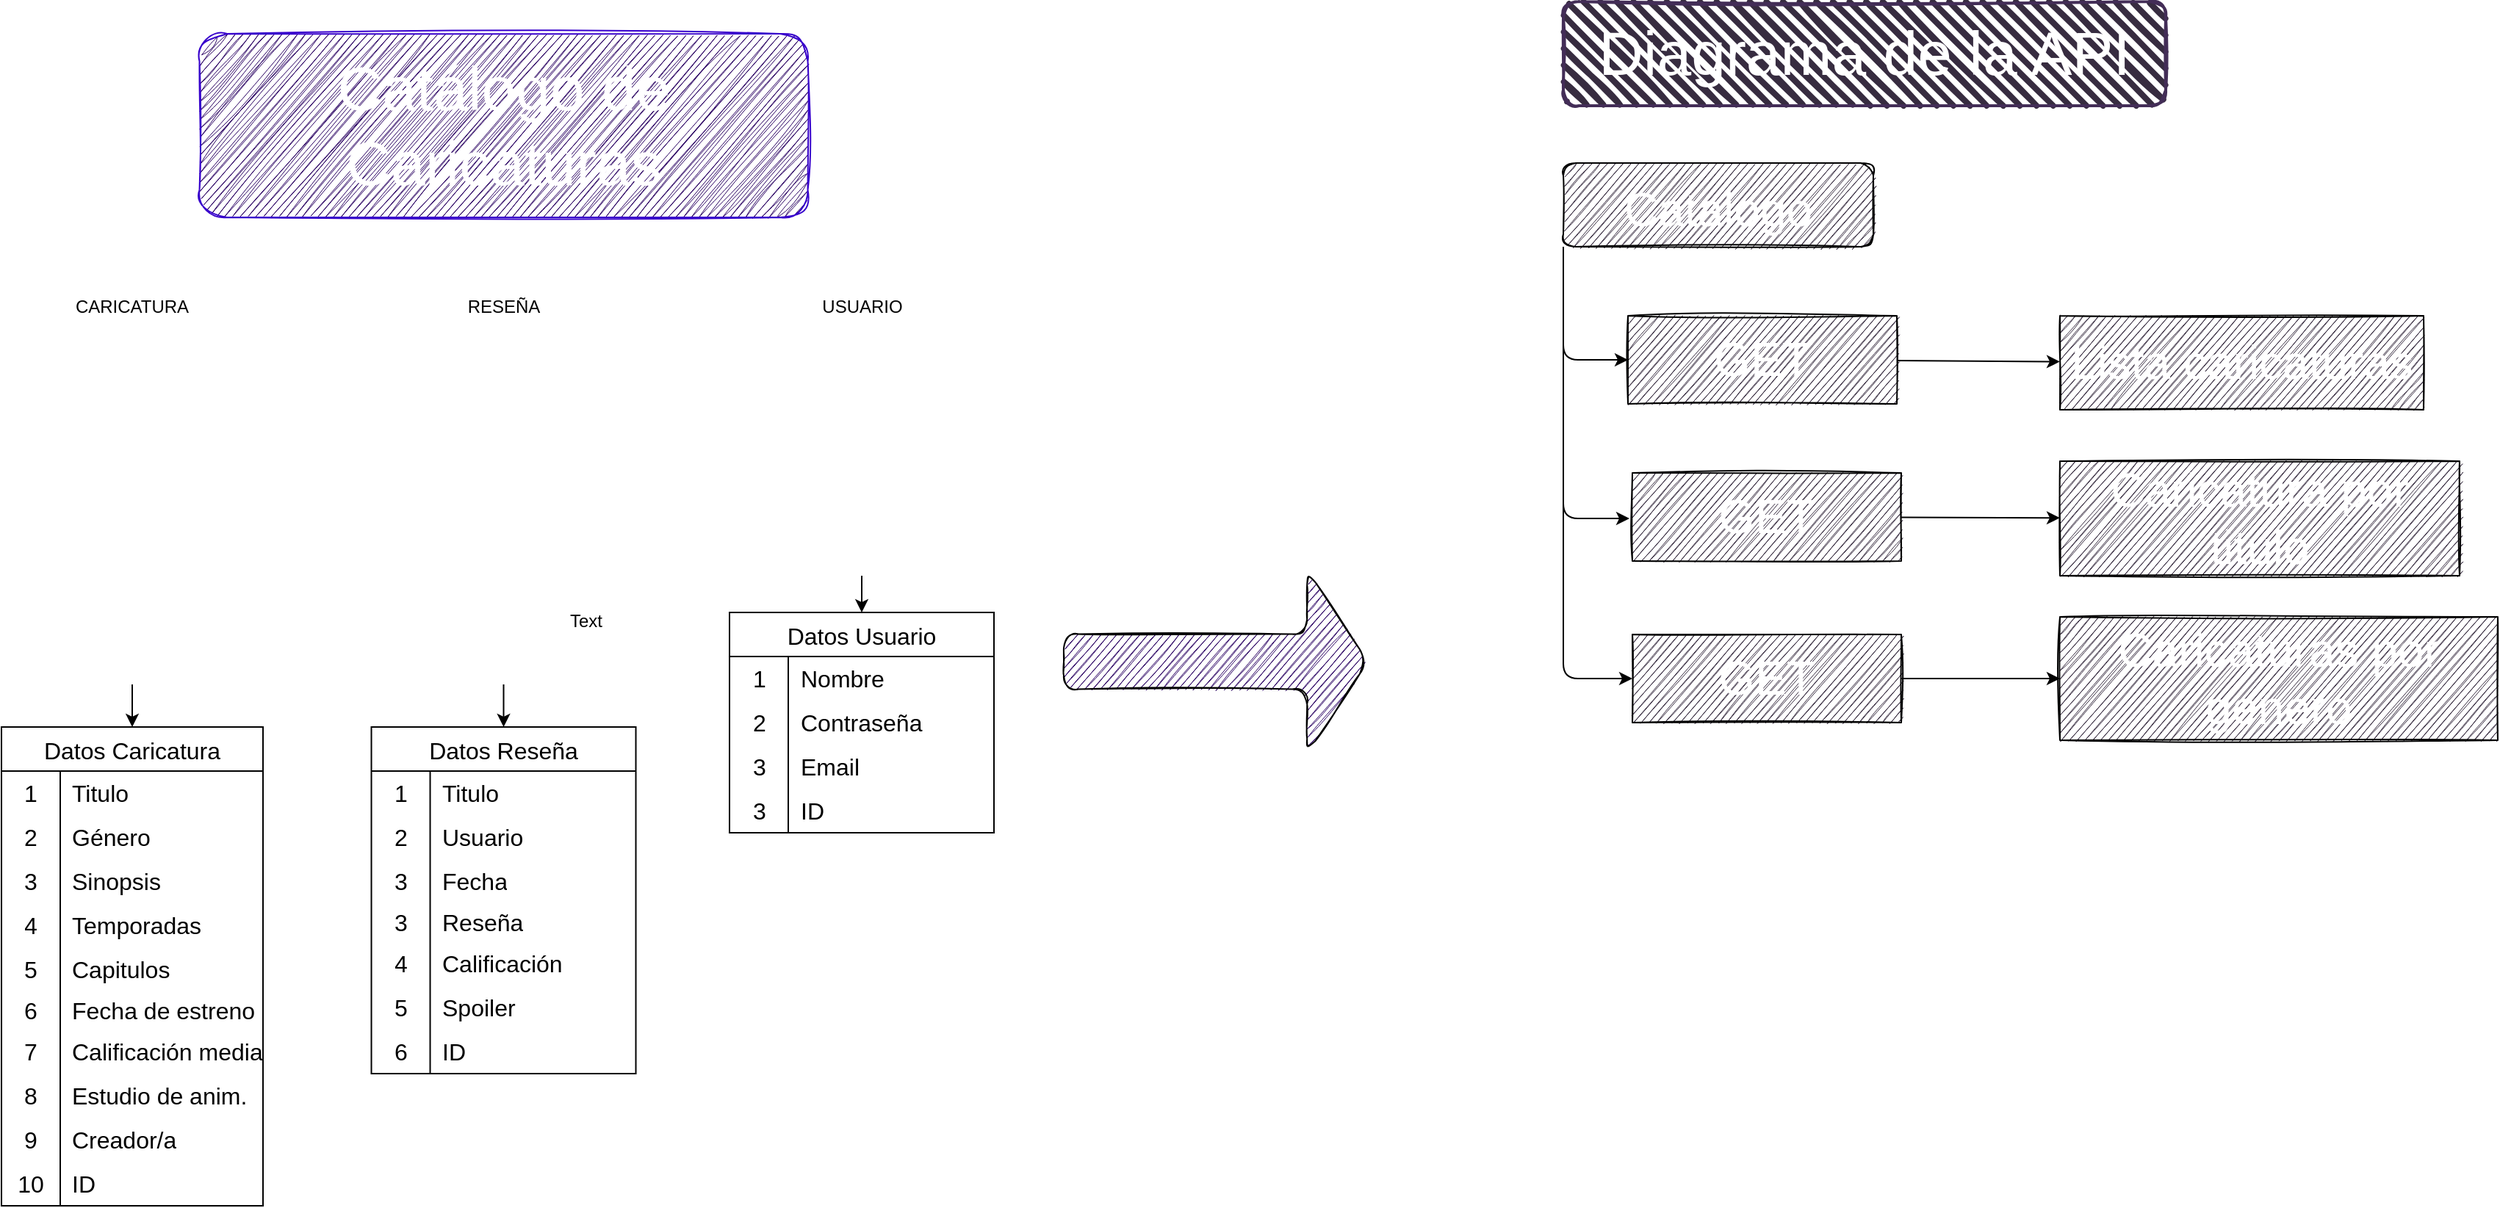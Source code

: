 <mxfile>
    <diagram name="Página-1" id="WQgaXpY9q44vpfcm1O1t">
        <mxGraphModel dx="725" dy="1255" grid="0" gridSize="10" guides="1" tooltips="1" connect="1" arrows="1" fold="1" page="0" pageScale="1" pageWidth="827" pageHeight="1169" math="0" shadow="0">
            <root>
                <mxCell id="0"/>
                <mxCell id="1" parent="0"/>
                <mxCell id="KR805-k4RVPn_iqTsWQG-1" value="Catálogo de Caricaturas" style="text;html=1;align=center;verticalAlign=middle;whiteSpace=wrap;rounded=1;fontSize=42;shadow=0;glass=0;fillColor=#280061;fontColor=#ffffff;strokeColor=#3700CC;sketch=1;curveFitting=1;jiggle=2;" parent="1" vertex="1">
                    <mxGeometry x="-167.23" y="-82" width="414" height="125" as="geometry"/>
                </mxCell>
                <mxCell id="THMNmjtGREzgOkNECSH_-5" style="edgeStyle=orthogonalEdgeStyle;rounded=0;orthogonalLoop=1;jettySize=auto;html=1;exitX=0.5;exitY=1;exitDx=0;exitDy=0;entryX=0.5;entryY=0;entryDx=0;entryDy=0;" parent="1" source="KR805-k4RVPn_iqTsWQG-2" target="KR805-k4RVPn_iqTsWQG-27" edge="1">
                    <mxGeometry relative="1" as="geometry"/>
                </mxCell>
                <mxCell id="KR805-k4RVPn_iqTsWQG-2" value="" style="shape=image;verticalLabelPosition=bottom;labelBackgroundColor=default;verticalAlign=top;aspect=fixed;imageAspect=0;image=https://m.media-amazon.com/images/M/MV5BOGQ0MDQyYWMtNjdlYy00ZDAyLWE5YTItMzcyMjllZTA4MTcyXkEyXkFqcGdeQXVyMjEzNTg5Mzk@._V1_FMjpg_UX1000_.jpg;" parent="1" vertex="1">
                    <mxGeometry x="-295.52" y="128" width="165.04" height="233" as="geometry"/>
                </mxCell>
                <mxCell id="KR805-k4RVPn_iqTsWQG-27" value="Datos Caricatura" style="shape=table;startSize=30;container=1;collapsible=0;childLayout=tableLayout;fixedRows=1;rowLines=0;fontStyle=0;strokeColor=default;fontSize=16;" parent="1" vertex="1">
                    <mxGeometry x="-302" y="390" width="178" height="326" as="geometry"/>
                </mxCell>
                <mxCell id="KR805-k4RVPn_iqTsWQG-28" value="" style="shape=tableRow;horizontal=0;startSize=0;swimlaneHead=0;swimlaneBody=0;top=0;left=0;bottom=0;right=0;collapsible=0;dropTarget=0;fillColor=none;points=[[0,0.5],[1,0.5]];portConstraint=eastwest;strokeColor=inherit;fontSize=16;" parent="KR805-k4RVPn_iqTsWQG-27" vertex="1">
                    <mxGeometry y="30" width="178" height="30" as="geometry"/>
                </mxCell>
                <mxCell id="KR805-k4RVPn_iqTsWQG-29" value="1" style="shape=partialRectangle;html=1;whiteSpace=wrap;connectable=0;fillColor=none;top=0;left=0;bottom=0;right=0;overflow=hidden;pointerEvents=1;strokeColor=inherit;fontSize=16;" parent="KR805-k4RVPn_iqTsWQG-28" vertex="1">
                    <mxGeometry width="40" height="30" as="geometry">
                        <mxRectangle width="40" height="30" as="alternateBounds"/>
                    </mxGeometry>
                </mxCell>
                <mxCell id="KR805-k4RVPn_iqTsWQG-30" value="Titulo" style="shape=partialRectangle;html=1;whiteSpace=wrap;connectable=0;fillColor=none;top=0;left=0;bottom=0;right=0;align=left;spacingLeft=6;overflow=hidden;strokeColor=inherit;fontSize=16;" parent="KR805-k4RVPn_iqTsWQG-28" vertex="1">
                    <mxGeometry x="40" width="138" height="30" as="geometry">
                        <mxRectangle width="138" height="30" as="alternateBounds"/>
                    </mxGeometry>
                </mxCell>
                <mxCell id="KR805-k4RVPn_iqTsWQG-31" value="" style="shape=tableRow;horizontal=0;startSize=0;swimlaneHead=0;swimlaneBody=0;top=0;left=0;bottom=0;right=0;collapsible=0;dropTarget=0;fillColor=none;points=[[0,0.5],[1,0.5]];portConstraint=eastwest;strokeColor=inherit;fontSize=16;" parent="KR805-k4RVPn_iqTsWQG-27" vertex="1">
                    <mxGeometry y="60" width="178" height="30" as="geometry"/>
                </mxCell>
                <mxCell id="KR805-k4RVPn_iqTsWQG-32" value="2" style="shape=partialRectangle;html=1;whiteSpace=wrap;connectable=0;fillColor=none;top=0;left=0;bottom=0;right=0;overflow=hidden;strokeColor=inherit;fontSize=16;" parent="KR805-k4RVPn_iqTsWQG-31" vertex="1">
                    <mxGeometry width="40" height="30" as="geometry">
                        <mxRectangle width="40" height="30" as="alternateBounds"/>
                    </mxGeometry>
                </mxCell>
                <mxCell id="KR805-k4RVPn_iqTsWQG-33" value="Género&amp;nbsp;" style="shape=partialRectangle;html=1;whiteSpace=wrap;connectable=0;fillColor=none;top=0;left=0;bottom=0;right=0;align=left;spacingLeft=6;overflow=hidden;strokeColor=inherit;fontSize=16;" parent="KR805-k4RVPn_iqTsWQG-31" vertex="1">
                    <mxGeometry x="40" width="138" height="30" as="geometry">
                        <mxRectangle width="138" height="30" as="alternateBounds"/>
                    </mxGeometry>
                </mxCell>
                <mxCell id="KR805-k4RVPn_iqTsWQG-34" value="" style="shape=tableRow;horizontal=0;startSize=0;swimlaneHead=0;swimlaneBody=0;top=0;left=0;bottom=0;right=0;collapsible=0;dropTarget=0;fillColor=none;points=[[0,0.5],[1,0.5]];portConstraint=eastwest;strokeColor=inherit;fontSize=16;" parent="KR805-k4RVPn_iqTsWQG-27" vertex="1">
                    <mxGeometry y="90" width="178" height="30" as="geometry"/>
                </mxCell>
                <mxCell id="KR805-k4RVPn_iqTsWQG-35" value="3" style="shape=partialRectangle;html=1;whiteSpace=wrap;connectable=0;fillColor=none;top=0;left=0;bottom=0;right=0;overflow=hidden;strokeColor=inherit;fontSize=16;" parent="KR805-k4RVPn_iqTsWQG-34" vertex="1">
                    <mxGeometry width="40" height="30" as="geometry">
                        <mxRectangle width="40" height="30" as="alternateBounds"/>
                    </mxGeometry>
                </mxCell>
                <mxCell id="KR805-k4RVPn_iqTsWQG-36" value="Sinopsis" style="shape=partialRectangle;html=1;whiteSpace=wrap;connectable=0;fillColor=none;top=0;left=0;bottom=0;right=0;align=left;spacingLeft=6;overflow=hidden;strokeColor=inherit;fontSize=16;" parent="KR805-k4RVPn_iqTsWQG-34" vertex="1">
                    <mxGeometry x="40" width="138" height="30" as="geometry">
                        <mxRectangle width="138" height="30" as="alternateBounds"/>
                    </mxGeometry>
                </mxCell>
                <mxCell id="KR805-k4RVPn_iqTsWQG-37" value="" style="shape=tableRow;horizontal=0;startSize=0;swimlaneHead=0;swimlaneBody=0;top=0;left=0;bottom=0;right=0;collapsible=0;dropTarget=0;fillColor=none;points=[[0,0.5],[1,0.5]];portConstraint=eastwest;strokeColor=inherit;fontSize=16;" parent="KR805-k4RVPn_iqTsWQG-27" vertex="1">
                    <mxGeometry y="120" width="178" height="30" as="geometry"/>
                </mxCell>
                <mxCell id="KR805-k4RVPn_iqTsWQG-38" value="4" style="shape=partialRectangle;html=1;whiteSpace=wrap;connectable=0;fillColor=none;top=0;left=0;bottom=0;right=0;overflow=hidden;strokeColor=inherit;fontSize=16;" parent="KR805-k4RVPn_iqTsWQG-37" vertex="1">
                    <mxGeometry width="40" height="30" as="geometry">
                        <mxRectangle width="40" height="30" as="alternateBounds"/>
                    </mxGeometry>
                </mxCell>
                <mxCell id="KR805-k4RVPn_iqTsWQG-39" value="Temporadas" style="shape=partialRectangle;html=1;whiteSpace=wrap;connectable=0;fillColor=none;top=0;left=0;bottom=0;right=0;align=left;spacingLeft=6;overflow=hidden;strokeColor=inherit;fontSize=16;" parent="KR805-k4RVPn_iqTsWQG-37" vertex="1">
                    <mxGeometry x="40" width="138" height="30" as="geometry">
                        <mxRectangle width="138" height="30" as="alternateBounds"/>
                    </mxGeometry>
                </mxCell>
                <mxCell id="KR805-k4RVPn_iqTsWQG-40" value="" style="shape=tableRow;horizontal=0;startSize=0;swimlaneHead=0;swimlaneBody=0;top=0;left=0;bottom=0;right=0;collapsible=0;dropTarget=0;fillColor=none;points=[[0,0.5],[1,0.5]];portConstraint=eastwest;strokeColor=inherit;fontSize=16;" parent="KR805-k4RVPn_iqTsWQG-27" vertex="1">
                    <mxGeometry y="150" width="178" height="30" as="geometry"/>
                </mxCell>
                <mxCell id="KR805-k4RVPn_iqTsWQG-41" value="5" style="shape=partialRectangle;html=1;whiteSpace=wrap;connectable=0;fillColor=none;top=0;left=0;bottom=0;right=0;overflow=hidden;strokeColor=inherit;fontSize=16;" parent="KR805-k4RVPn_iqTsWQG-40" vertex="1">
                    <mxGeometry width="40" height="30" as="geometry">
                        <mxRectangle width="40" height="30" as="alternateBounds"/>
                    </mxGeometry>
                </mxCell>
                <mxCell id="KR805-k4RVPn_iqTsWQG-42" value="Capitulos" style="shape=partialRectangle;html=1;whiteSpace=wrap;connectable=0;fillColor=none;top=0;left=0;bottom=0;right=0;align=left;spacingLeft=6;overflow=hidden;strokeColor=inherit;fontSize=16;" parent="KR805-k4RVPn_iqTsWQG-40" vertex="1">
                    <mxGeometry x="40" width="138" height="30" as="geometry">
                        <mxRectangle width="138" height="30" as="alternateBounds"/>
                    </mxGeometry>
                </mxCell>
                <mxCell id="KR805-k4RVPn_iqTsWQG-43" value="" style="shape=tableRow;horizontal=0;startSize=0;swimlaneHead=0;swimlaneBody=0;top=0;left=0;bottom=0;right=0;collapsible=0;dropTarget=0;fillColor=none;points=[[0,0.5],[1,0.5]];portConstraint=eastwest;strokeColor=inherit;fontSize=16;" parent="KR805-k4RVPn_iqTsWQG-27" vertex="1">
                    <mxGeometry y="180" width="178" height="26" as="geometry"/>
                </mxCell>
                <mxCell id="KR805-k4RVPn_iqTsWQG-44" value="6" style="shape=partialRectangle;html=1;whiteSpace=wrap;connectable=0;fillColor=none;top=0;left=0;bottom=0;right=0;overflow=hidden;strokeColor=inherit;fontSize=16;" parent="KR805-k4RVPn_iqTsWQG-43" vertex="1">
                    <mxGeometry width="40" height="26" as="geometry">
                        <mxRectangle width="40" height="26" as="alternateBounds"/>
                    </mxGeometry>
                </mxCell>
                <mxCell id="KR805-k4RVPn_iqTsWQG-45" value="Fecha de estreno" style="shape=partialRectangle;html=1;whiteSpace=wrap;connectable=0;fillColor=none;top=0;left=0;bottom=0;right=0;align=left;spacingLeft=6;overflow=hidden;strokeColor=inherit;fontSize=16;" parent="KR805-k4RVPn_iqTsWQG-43" vertex="1">
                    <mxGeometry x="40" width="138" height="26" as="geometry">
                        <mxRectangle width="138" height="26" as="alternateBounds"/>
                    </mxGeometry>
                </mxCell>
                <mxCell id="KR805-k4RVPn_iqTsWQG-46" value="" style="shape=tableRow;horizontal=0;startSize=0;swimlaneHead=0;swimlaneBody=0;top=0;left=0;bottom=0;right=0;collapsible=0;dropTarget=0;fillColor=none;points=[[0,0.5],[1,0.5]];portConstraint=eastwest;strokeColor=inherit;fontSize=16;" parent="KR805-k4RVPn_iqTsWQG-27" vertex="1">
                    <mxGeometry y="206" width="178" height="30" as="geometry"/>
                </mxCell>
                <mxCell id="KR805-k4RVPn_iqTsWQG-47" value="7" style="shape=partialRectangle;html=1;whiteSpace=wrap;connectable=0;fillColor=none;top=0;left=0;bottom=0;right=0;overflow=hidden;strokeColor=inherit;fontSize=16;" parent="KR805-k4RVPn_iqTsWQG-46" vertex="1">
                    <mxGeometry width="40" height="30" as="geometry">
                        <mxRectangle width="40" height="30" as="alternateBounds"/>
                    </mxGeometry>
                </mxCell>
                <mxCell id="KR805-k4RVPn_iqTsWQG-48" value="Calificación media" style="shape=partialRectangle;html=1;whiteSpace=wrap;connectable=0;fillColor=none;top=0;left=0;bottom=0;right=0;align=left;spacingLeft=6;overflow=hidden;strokeColor=inherit;fontSize=16;" parent="KR805-k4RVPn_iqTsWQG-46" vertex="1">
                    <mxGeometry x="40" width="138" height="30" as="geometry">
                        <mxRectangle width="138" height="30" as="alternateBounds"/>
                    </mxGeometry>
                </mxCell>
                <mxCell id="39" value="" style="shape=tableRow;horizontal=0;startSize=0;swimlaneHead=0;swimlaneBody=0;top=0;left=0;bottom=0;right=0;collapsible=0;dropTarget=0;fillColor=none;points=[[0,0.5],[1,0.5]];portConstraint=eastwest;strokeColor=inherit;fontSize=16;" vertex="1" parent="KR805-k4RVPn_iqTsWQG-27">
                    <mxGeometry y="236" width="178" height="30" as="geometry"/>
                </mxCell>
                <mxCell id="40" value="8" style="shape=partialRectangle;html=1;whiteSpace=wrap;connectable=0;fillColor=none;top=0;left=0;bottom=0;right=0;overflow=hidden;strokeColor=inherit;fontSize=16;" vertex="1" parent="39">
                    <mxGeometry width="40" height="30" as="geometry">
                        <mxRectangle width="40" height="30" as="alternateBounds"/>
                    </mxGeometry>
                </mxCell>
                <mxCell id="41" value="Estudio de anim." style="shape=partialRectangle;html=1;whiteSpace=wrap;connectable=0;fillColor=none;top=0;left=0;bottom=0;right=0;align=left;spacingLeft=6;overflow=hidden;strokeColor=inherit;fontSize=16;" vertex="1" parent="39">
                    <mxGeometry x="40" width="138" height="30" as="geometry">
                        <mxRectangle width="138" height="30" as="alternateBounds"/>
                    </mxGeometry>
                </mxCell>
                <mxCell id="51" value="" style="shape=tableRow;horizontal=0;startSize=0;swimlaneHead=0;swimlaneBody=0;top=0;left=0;bottom=0;right=0;collapsible=0;dropTarget=0;fillColor=none;points=[[0,0.5],[1,0.5]];portConstraint=eastwest;strokeColor=inherit;fontSize=16;" vertex="1" parent="KR805-k4RVPn_iqTsWQG-27">
                    <mxGeometry y="266" width="178" height="30" as="geometry"/>
                </mxCell>
                <mxCell id="52" value="9" style="shape=partialRectangle;html=1;whiteSpace=wrap;connectable=0;fillColor=none;top=0;left=0;bottom=0;right=0;overflow=hidden;strokeColor=inherit;fontSize=16;" vertex="1" parent="51">
                    <mxGeometry width="40" height="30" as="geometry">
                        <mxRectangle width="40" height="30" as="alternateBounds"/>
                    </mxGeometry>
                </mxCell>
                <mxCell id="53" value="Creador/a" style="shape=partialRectangle;html=1;whiteSpace=wrap;connectable=0;fillColor=none;top=0;left=0;bottom=0;right=0;align=left;spacingLeft=6;overflow=hidden;strokeColor=inherit;fontSize=16;" vertex="1" parent="51">
                    <mxGeometry x="40" width="138" height="30" as="geometry">
                        <mxRectangle width="138" height="30" as="alternateBounds"/>
                    </mxGeometry>
                </mxCell>
                <mxCell id="THMNmjtGREzgOkNECSH_-37" value="" style="shape=tableRow;horizontal=0;startSize=0;swimlaneHead=0;swimlaneBody=0;top=0;left=0;bottom=0;right=0;collapsible=0;dropTarget=0;fillColor=none;points=[[0,0.5],[1,0.5]];portConstraint=eastwest;strokeColor=inherit;fontSize=16;" parent="KR805-k4RVPn_iqTsWQG-27" vertex="1">
                    <mxGeometry y="296" width="178" height="30" as="geometry"/>
                </mxCell>
                <mxCell id="THMNmjtGREzgOkNECSH_-38" value="10" style="shape=partialRectangle;html=1;whiteSpace=wrap;connectable=0;fillColor=none;top=0;left=0;bottom=0;right=0;overflow=hidden;strokeColor=inherit;fontSize=16;" parent="THMNmjtGREzgOkNECSH_-37" vertex="1">
                    <mxGeometry width="40" height="30" as="geometry">
                        <mxRectangle width="40" height="30" as="alternateBounds"/>
                    </mxGeometry>
                </mxCell>
                <mxCell id="THMNmjtGREzgOkNECSH_-39" value="ID" style="shape=partialRectangle;html=1;whiteSpace=wrap;connectable=0;fillColor=none;top=0;left=0;bottom=0;right=0;align=left;spacingLeft=6;overflow=hidden;strokeColor=inherit;fontSize=16;" parent="THMNmjtGREzgOkNECSH_-37" vertex="1">
                    <mxGeometry x="40" width="138" height="30" as="geometry">
                        <mxRectangle width="138" height="30" as="alternateBounds"/>
                    </mxGeometry>
                </mxCell>
                <mxCell id="THMNmjtGREzgOkNECSH_-33" style="edgeStyle=orthogonalEdgeStyle;rounded=0;orthogonalLoop=1;jettySize=auto;html=1;exitX=0.5;exitY=1;exitDx=0;exitDy=0;entryX=0.5;entryY=0;entryDx=0;entryDy=0;" parent="1" source="THMNmjtGREzgOkNECSH_-6" target="THMNmjtGREzgOkNECSH_-23" edge="1">
                    <mxGeometry relative="1" as="geometry"/>
                </mxCell>
                <mxCell id="THMNmjtGREzgOkNECSH_-6" value="" style="shape=image;verticalLabelPosition=bottom;labelBackgroundColor=default;verticalAlign=top;aspect=fixed;imageAspect=0;image=https://pics.filmaffinity.com/Hilda_Serie_de_TV-900285575-large.jpg;" parent="1" vertex="1">
                    <mxGeometry x="-48" y="128" width="175.53" height="233" as="geometry"/>
                </mxCell>
                <mxCell id="THMNmjtGREzgOkNECSH_-7" value="Text" style="text;html=1;strokeColor=none;fillColor=none;align=center;verticalAlign=middle;whiteSpace=wrap;rounded=0;" parent="1" vertex="1">
                    <mxGeometry x="66" y="303" width="60" height="30" as="geometry"/>
                </mxCell>
                <mxCell id="THMNmjtGREzgOkNECSH_-8" value="CARICATURA" style="text;html=1;strokeColor=none;fillColor=none;align=center;verticalAlign=middle;whiteSpace=wrap;rounded=0;" parent="1" vertex="1">
                    <mxGeometry x="-260" y="89" width="94" height="30" as="geometry"/>
                </mxCell>
                <mxCell id="THMNmjtGREzgOkNECSH_-9" value="RESEÑA" style="text;html=1;strokeColor=none;fillColor=none;align=center;verticalAlign=middle;whiteSpace=wrap;rounded=0;" parent="1" vertex="1">
                    <mxGeometry x="9.77" y="89" width="60" height="30" as="geometry"/>
                </mxCell>
                <mxCell id="THMNmjtGREzgOkNECSH_-23" value="Datos Reseña" style="shape=table;startSize=30;container=1;collapsible=0;childLayout=tableLayout;fixedRows=1;rowLines=0;fontStyle=0;strokeColor=default;fontSize=16;" parent="1" vertex="1">
                    <mxGeometry x="-50.24" y="390" width="180" height="236.056" as="geometry"/>
                </mxCell>
                <mxCell id="THMNmjtGREzgOkNECSH_-24" value="" style="shape=tableRow;horizontal=0;startSize=0;swimlaneHead=0;swimlaneBody=0;top=0;left=0;bottom=0;right=0;collapsible=0;dropTarget=0;fillColor=none;points=[[0,0.5],[1,0.5]];portConstraint=eastwest;strokeColor=inherit;fontSize=16;" parent="THMNmjtGREzgOkNECSH_-23" vertex="1">
                    <mxGeometry y="30" width="180" height="30" as="geometry"/>
                </mxCell>
                <mxCell id="THMNmjtGREzgOkNECSH_-25" value="1" style="shape=partialRectangle;html=1;whiteSpace=wrap;connectable=0;fillColor=none;top=0;left=0;bottom=0;right=0;overflow=hidden;pointerEvents=1;strokeColor=inherit;fontSize=16;" parent="THMNmjtGREzgOkNECSH_-24" vertex="1">
                    <mxGeometry width="40" height="30" as="geometry">
                        <mxRectangle width="40" height="30" as="alternateBounds"/>
                    </mxGeometry>
                </mxCell>
                <mxCell id="THMNmjtGREzgOkNECSH_-26" value="Titulo" style="shape=partialRectangle;html=1;whiteSpace=wrap;connectable=0;fillColor=none;top=0;left=0;bottom=0;right=0;align=left;spacingLeft=6;overflow=hidden;strokeColor=inherit;fontSize=16;" parent="THMNmjtGREzgOkNECSH_-24" vertex="1">
                    <mxGeometry x="40" width="140" height="30" as="geometry">
                        <mxRectangle width="140" height="30" as="alternateBounds"/>
                    </mxGeometry>
                </mxCell>
                <mxCell id="THMNmjtGREzgOkNECSH_-27" value="" style="shape=tableRow;horizontal=0;startSize=0;swimlaneHead=0;swimlaneBody=0;top=0;left=0;bottom=0;right=0;collapsible=0;dropTarget=0;fillColor=none;points=[[0,0.5],[1,0.5]];portConstraint=eastwest;strokeColor=inherit;fontSize=16;" parent="THMNmjtGREzgOkNECSH_-23" vertex="1">
                    <mxGeometry y="60" width="180" height="30" as="geometry"/>
                </mxCell>
                <mxCell id="THMNmjtGREzgOkNECSH_-28" value="2" style="shape=partialRectangle;html=1;whiteSpace=wrap;connectable=0;fillColor=none;top=0;left=0;bottom=0;right=0;overflow=hidden;strokeColor=inherit;fontSize=16;" parent="THMNmjtGREzgOkNECSH_-27" vertex="1">
                    <mxGeometry width="40" height="30" as="geometry">
                        <mxRectangle width="40" height="30" as="alternateBounds"/>
                    </mxGeometry>
                </mxCell>
                <mxCell id="THMNmjtGREzgOkNECSH_-29" value="Usuario" style="shape=partialRectangle;html=1;whiteSpace=wrap;connectable=0;fillColor=none;top=0;left=0;bottom=0;right=0;align=left;spacingLeft=6;overflow=hidden;strokeColor=inherit;fontSize=16;" parent="THMNmjtGREzgOkNECSH_-27" vertex="1">
                    <mxGeometry x="40" width="140" height="30" as="geometry">
                        <mxRectangle width="140" height="30" as="alternateBounds"/>
                    </mxGeometry>
                </mxCell>
                <mxCell id="THMNmjtGREzgOkNECSH_-30" value="" style="shape=tableRow;horizontal=0;startSize=0;swimlaneHead=0;swimlaneBody=0;top=0;left=0;bottom=0;right=0;collapsible=0;dropTarget=0;fillColor=none;points=[[0,0.5],[1,0.5]];portConstraint=eastwest;strokeColor=inherit;fontSize=16;" parent="THMNmjtGREzgOkNECSH_-23" vertex="1">
                    <mxGeometry y="90" width="180" height="30" as="geometry"/>
                </mxCell>
                <mxCell id="THMNmjtGREzgOkNECSH_-31" value="3" style="shape=partialRectangle;html=1;whiteSpace=wrap;connectable=0;fillColor=none;top=0;left=0;bottom=0;right=0;overflow=hidden;strokeColor=inherit;fontSize=16;" parent="THMNmjtGREzgOkNECSH_-30" vertex="1">
                    <mxGeometry width="40" height="30" as="geometry">
                        <mxRectangle width="40" height="30" as="alternateBounds"/>
                    </mxGeometry>
                </mxCell>
                <mxCell id="THMNmjtGREzgOkNECSH_-32" value="Fecha" style="shape=partialRectangle;html=1;whiteSpace=wrap;connectable=0;fillColor=none;top=0;left=0;bottom=0;right=0;align=left;spacingLeft=6;overflow=hidden;strokeColor=inherit;fontSize=16;" parent="THMNmjtGREzgOkNECSH_-30" vertex="1">
                    <mxGeometry x="40" width="140" height="30" as="geometry">
                        <mxRectangle width="140" height="30" as="alternateBounds"/>
                    </mxGeometry>
                </mxCell>
                <mxCell id="THMNmjtGREzgOkNECSH_-34" value="" style="shape=tableRow;horizontal=0;startSize=0;swimlaneHead=0;swimlaneBody=0;top=0;left=0;bottom=0;right=0;collapsible=0;dropTarget=0;fillColor=none;points=[[0,0.5],[1,0.5]];portConstraint=eastwest;strokeColor=inherit;fontSize=16;" parent="THMNmjtGREzgOkNECSH_-23" vertex="1">
                    <mxGeometry y="120" width="180" height="26" as="geometry"/>
                </mxCell>
                <mxCell id="THMNmjtGREzgOkNECSH_-35" value="3" style="shape=partialRectangle;html=1;whiteSpace=wrap;connectable=0;fillColor=none;top=0;left=0;bottom=0;right=0;overflow=hidden;strokeColor=inherit;fontSize=16;" parent="THMNmjtGREzgOkNECSH_-34" vertex="1">
                    <mxGeometry width="40" height="26" as="geometry">
                        <mxRectangle width="40" height="26" as="alternateBounds"/>
                    </mxGeometry>
                </mxCell>
                <mxCell id="THMNmjtGREzgOkNECSH_-36" value="Reseña" style="shape=partialRectangle;html=1;whiteSpace=wrap;connectable=0;fillColor=none;top=0;left=0;bottom=0;right=0;align=left;spacingLeft=6;overflow=hidden;strokeColor=inherit;fontSize=16;" parent="THMNmjtGREzgOkNECSH_-34" vertex="1">
                    <mxGeometry x="40" width="140" height="26" as="geometry">
                        <mxRectangle width="140" height="26" as="alternateBounds"/>
                    </mxGeometry>
                </mxCell>
                <mxCell id="THMNmjtGREzgOkNECSH_-40" value="" style="shape=tableRow;horizontal=0;startSize=0;swimlaneHead=0;swimlaneBody=0;top=0;left=0;bottom=0;right=0;collapsible=0;dropTarget=0;fillColor=none;points=[[0,0.5],[1,0.5]];portConstraint=eastwest;strokeColor=inherit;fontSize=16;" parent="THMNmjtGREzgOkNECSH_-23" vertex="1">
                    <mxGeometry y="146" width="180" height="30" as="geometry"/>
                </mxCell>
                <mxCell id="THMNmjtGREzgOkNECSH_-41" value="4" style="shape=partialRectangle;html=1;whiteSpace=wrap;connectable=0;fillColor=none;top=0;left=0;bottom=0;right=0;overflow=hidden;strokeColor=inherit;fontSize=16;" parent="THMNmjtGREzgOkNECSH_-40" vertex="1">
                    <mxGeometry width="40" height="30" as="geometry">
                        <mxRectangle width="40" height="30" as="alternateBounds"/>
                    </mxGeometry>
                </mxCell>
                <mxCell id="THMNmjtGREzgOkNECSH_-42" value="Calificación&amp;nbsp;" style="shape=partialRectangle;html=1;whiteSpace=wrap;connectable=0;fillColor=none;top=0;left=0;bottom=0;right=0;align=left;spacingLeft=6;overflow=hidden;strokeColor=inherit;fontSize=16;" parent="THMNmjtGREzgOkNECSH_-40" vertex="1">
                    <mxGeometry x="40" width="140" height="30" as="geometry">
                        <mxRectangle width="140" height="30" as="alternateBounds"/>
                    </mxGeometry>
                </mxCell>
                <mxCell id="THMNmjtGREzgOkNECSH_-72" value="" style="shape=tableRow;horizontal=0;startSize=0;swimlaneHead=0;swimlaneBody=0;top=0;left=0;bottom=0;right=0;collapsible=0;dropTarget=0;fillColor=none;points=[[0,0.5],[1,0.5]];portConstraint=eastwest;strokeColor=inherit;fontSize=16;" parent="THMNmjtGREzgOkNECSH_-23" vertex="1">
                    <mxGeometry y="176" width="180" height="30" as="geometry"/>
                </mxCell>
                <mxCell id="THMNmjtGREzgOkNECSH_-73" value="5" style="shape=partialRectangle;html=1;whiteSpace=wrap;connectable=0;fillColor=none;top=0;left=0;bottom=0;right=0;overflow=hidden;strokeColor=inherit;fontSize=16;" parent="THMNmjtGREzgOkNECSH_-72" vertex="1">
                    <mxGeometry width="40" height="30" as="geometry">
                        <mxRectangle width="40" height="30" as="alternateBounds"/>
                    </mxGeometry>
                </mxCell>
                <mxCell id="THMNmjtGREzgOkNECSH_-74" value="Spoiler" style="shape=partialRectangle;html=1;whiteSpace=wrap;connectable=0;fillColor=none;top=0;left=0;bottom=0;right=0;align=left;spacingLeft=6;overflow=hidden;strokeColor=inherit;fontSize=16;" parent="THMNmjtGREzgOkNECSH_-72" vertex="1">
                    <mxGeometry x="40" width="140" height="30" as="geometry">
                        <mxRectangle width="140" height="30" as="alternateBounds"/>
                    </mxGeometry>
                </mxCell>
                <mxCell id="11" value="" style="shape=tableRow;horizontal=0;startSize=0;swimlaneHead=0;swimlaneBody=0;top=0;left=0;bottom=0;right=0;collapsible=0;dropTarget=0;fillColor=none;points=[[0,0.5],[1,0.5]];portConstraint=eastwest;strokeColor=inherit;fontSize=16;" vertex="1" parent="THMNmjtGREzgOkNECSH_-23">
                    <mxGeometry y="206" width="180" height="30" as="geometry"/>
                </mxCell>
                <mxCell id="12" value="6" style="shape=partialRectangle;html=1;whiteSpace=wrap;connectable=0;fillColor=none;top=0;left=0;bottom=0;right=0;overflow=hidden;strokeColor=inherit;fontSize=16;" vertex="1" parent="11">
                    <mxGeometry width="40" height="30" as="geometry">
                        <mxRectangle width="40" height="30" as="alternateBounds"/>
                    </mxGeometry>
                </mxCell>
                <mxCell id="13" value="ID" style="shape=partialRectangle;html=1;whiteSpace=wrap;connectable=0;fillColor=none;top=0;left=0;bottom=0;right=0;align=left;spacingLeft=6;overflow=hidden;strokeColor=inherit;fontSize=16;" vertex="1" parent="11">
                    <mxGeometry x="40" width="140" height="30" as="geometry">
                        <mxRectangle width="140" height="30" as="alternateBounds"/>
                    </mxGeometry>
                </mxCell>
                <mxCell id="THMNmjtGREzgOkNECSH_-55" style="edgeStyle=orthogonalEdgeStyle;rounded=0;orthogonalLoop=1;jettySize=auto;html=1;exitX=0.5;exitY=1;exitDx=0;exitDy=0;entryX=0.5;entryY=0;entryDx=0;entryDy=0;" parent="1" source="THMNmjtGREzgOkNECSH_-43" target="THMNmjtGREzgOkNECSH_-45" edge="1">
                    <mxGeometry relative="1" as="geometry"/>
                </mxCell>
                <mxCell id="THMNmjtGREzgOkNECSH_-43" value="" style="shape=image;verticalLabelPosition=bottom;labelBackgroundColor=default;verticalAlign=top;aspect=fixed;imageAspect=0;image=https://cdn-icons-png.flaticon.com/512/1993/1993194.png;" parent="1" vertex="1">
                    <mxGeometry x="204" y="128" width="159" height="159" as="geometry"/>
                </mxCell>
                <mxCell id="THMNmjtGREzgOkNECSH_-44" value="USUARIO" style="text;html=1;strokeColor=none;fillColor=none;align=center;verticalAlign=middle;whiteSpace=wrap;rounded=0;" parent="1" vertex="1">
                    <mxGeometry x="253.5" y="89" width="60" height="30" as="geometry"/>
                </mxCell>
                <mxCell id="THMNmjtGREzgOkNECSH_-45" value="Datos Usuario" style="shape=table;startSize=30;container=1;collapsible=0;childLayout=tableLayout;fixedRows=1;rowLines=0;fontStyle=0;strokeColor=default;fontSize=16;" parent="1" vertex="1">
                    <mxGeometry x="193.5" y="312" width="180" height="150" as="geometry"/>
                </mxCell>
                <mxCell id="THMNmjtGREzgOkNECSH_-46" value="" style="shape=tableRow;horizontal=0;startSize=0;swimlaneHead=0;swimlaneBody=0;top=0;left=0;bottom=0;right=0;collapsible=0;dropTarget=0;fillColor=none;points=[[0,0.5],[1,0.5]];portConstraint=eastwest;strokeColor=inherit;fontSize=16;" parent="THMNmjtGREzgOkNECSH_-45" vertex="1">
                    <mxGeometry y="30" width="180" height="30" as="geometry"/>
                </mxCell>
                <mxCell id="THMNmjtGREzgOkNECSH_-47" value="1" style="shape=partialRectangle;html=1;whiteSpace=wrap;connectable=0;fillColor=none;top=0;left=0;bottom=0;right=0;overflow=hidden;pointerEvents=1;strokeColor=inherit;fontSize=16;" parent="THMNmjtGREzgOkNECSH_-46" vertex="1">
                    <mxGeometry width="40" height="30" as="geometry">
                        <mxRectangle width="40" height="30" as="alternateBounds"/>
                    </mxGeometry>
                </mxCell>
                <mxCell id="THMNmjtGREzgOkNECSH_-48" value="Nombre" style="shape=partialRectangle;html=1;whiteSpace=wrap;connectable=0;fillColor=none;top=0;left=0;bottom=0;right=0;align=left;spacingLeft=6;overflow=hidden;strokeColor=inherit;fontSize=16;" parent="THMNmjtGREzgOkNECSH_-46" vertex="1">
                    <mxGeometry x="40" width="140" height="30" as="geometry">
                        <mxRectangle width="140" height="30" as="alternateBounds"/>
                    </mxGeometry>
                </mxCell>
                <mxCell id="THMNmjtGREzgOkNECSH_-49" value="" style="shape=tableRow;horizontal=0;startSize=0;swimlaneHead=0;swimlaneBody=0;top=0;left=0;bottom=0;right=0;collapsible=0;dropTarget=0;fillColor=none;points=[[0,0.5],[1,0.5]];portConstraint=eastwest;strokeColor=inherit;fontSize=16;" parent="THMNmjtGREzgOkNECSH_-45" vertex="1">
                    <mxGeometry y="60" width="180" height="30" as="geometry"/>
                </mxCell>
                <mxCell id="THMNmjtGREzgOkNECSH_-50" value="2" style="shape=partialRectangle;html=1;whiteSpace=wrap;connectable=0;fillColor=none;top=0;left=0;bottom=0;right=0;overflow=hidden;strokeColor=inherit;fontSize=16;" parent="THMNmjtGREzgOkNECSH_-49" vertex="1">
                    <mxGeometry width="40" height="30" as="geometry">
                        <mxRectangle width="40" height="30" as="alternateBounds"/>
                    </mxGeometry>
                </mxCell>
                <mxCell id="THMNmjtGREzgOkNECSH_-51" value="Contraseña" style="shape=partialRectangle;html=1;whiteSpace=wrap;connectable=0;fillColor=none;top=0;left=0;bottom=0;right=0;align=left;spacingLeft=6;overflow=hidden;strokeColor=inherit;fontSize=16;" parent="THMNmjtGREzgOkNECSH_-49" vertex="1">
                    <mxGeometry x="40" width="140" height="30" as="geometry">
                        <mxRectangle width="140" height="30" as="alternateBounds"/>
                    </mxGeometry>
                </mxCell>
                <mxCell id="THMNmjtGREzgOkNECSH_-52" value="" style="shape=tableRow;horizontal=0;startSize=0;swimlaneHead=0;swimlaneBody=0;top=0;left=0;bottom=0;right=0;collapsible=0;dropTarget=0;fillColor=none;points=[[0,0.5],[1,0.5]];portConstraint=eastwest;strokeColor=inherit;fontSize=16;" parent="THMNmjtGREzgOkNECSH_-45" vertex="1">
                    <mxGeometry y="90" width="180" height="30" as="geometry"/>
                </mxCell>
                <mxCell id="THMNmjtGREzgOkNECSH_-53" value="3" style="shape=partialRectangle;html=1;whiteSpace=wrap;connectable=0;fillColor=none;top=0;left=0;bottom=0;right=0;overflow=hidden;strokeColor=inherit;fontSize=16;" parent="THMNmjtGREzgOkNECSH_-52" vertex="1">
                    <mxGeometry width="40" height="30" as="geometry">
                        <mxRectangle width="40" height="30" as="alternateBounds"/>
                    </mxGeometry>
                </mxCell>
                <mxCell id="THMNmjtGREzgOkNECSH_-54" value="Email" style="shape=partialRectangle;html=1;whiteSpace=wrap;connectable=0;fillColor=none;top=0;left=0;bottom=0;right=0;align=left;spacingLeft=6;overflow=hidden;strokeColor=inherit;fontSize=16;" parent="THMNmjtGREzgOkNECSH_-52" vertex="1">
                    <mxGeometry x="40" width="140" height="30" as="geometry">
                        <mxRectangle width="140" height="30" as="alternateBounds"/>
                    </mxGeometry>
                </mxCell>
                <mxCell id="8" value="" style="shape=tableRow;horizontal=0;startSize=0;swimlaneHead=0;swimlaneBody=0;top=0;left=0;bottom=0;right=0;collapsible=0;dropTarget=0;fillColor=none;points=[[0,0.5],[1,0.5]];portConstraint=eastwest;strokeColor=inherit;fontSize=16;" vertex="1" parent="THMNmjtGREzgOkNECSH_-45">
                    <mxGeometry y="120" width="180" height="30" as="geometry"/>
                </mxCell>
                <mxCell id="9" value="3" style="shape=partialRectangle;html=1;whiteSpace=wrap;connectable=0;fillColor=none;top=0;left=0;bottom=0;right=0;overflow=hidden;strokeColor=inherit;fontSize=16;" vertex="1" parent="8">
                    <mxGeometry width="40" height="30" as="geometry">
                        <mxRectangle width="40" height="30" as="alternateBounds"/>
                    </mxGeometry>
                </mxCell>
                <mxCell id="10" value="ID" style="shape=partialRectangle;html=1;whiteSpace=wrap;connectable=0;fillColor=none;top=0;left=0;bottom=0;right=0;align=left;spacingLeft=6;overflow=hidden;strokeColor=inherit;fontSize=16;" vertex="1" parent="8">
                    <mxGeometry x="40" width="140" height="30" as="geometry">
                        <mxRectangle width="140" height="30" as="alternateBounds"/>
                    </mxGeometry>
                </mxCell>
                <mxCell id="83" value="" style="shape=singleArrow;whiteSpace=wrap;html=1;rounded=1;shadow=0;glass=0;sketch=1;fontSize=42;fillColor=#280061;" vertex="1" parent="1">
                    <mxGeometry x="421" y="283" width="207" height="125" as="geometry"/>
                </mxCell>
                <mxCell id="84" value="Diagrama de la API" style="rounded=1;whiteSpace=wrap;html=1;strokeWidth=2;fillWeight=4;hachureGap=8;hachureAngle=45;sketch=1;shadow=0;glass=0;fontSize=42;fillColor=#372C40;strokeColor=#432D57;fontColor=#ffffff;" vertex="1" parent="1">
                    <mxGeometry x="761" y="-104" width="410" height="71" as="geometry"/>
                </mxCell>
                <mxCell id="86" style="edgeStyle=none;html=1;exitX=0;exitY=1;exitDx=0;exitDy=0;fontSize=32;fontColor=#FFFFFF;entryX=0;entryY=0.5;entryDx=0;entryDy=0;" edge="1" parent="1" source="85" target="87">
                    <mxGeometry relative="1" as="geometry">
                        <mxPoint x="761" y="109.333" as="targetPoint"/>
                        <Array as="points">
                            <mxPoint x="761" y="140"/>
                        </Array>
                    </mxGeometry>
                </mxCell>
                <mxCell id="90" style="edgeStyle=none;html=1;exitX=0;exitY=1;exitDx=0;exitDy=0;fontSize=32;fontColor=#FFFFFF;" edge="1" parent="1" source="85">
                    <mxGeometry relative="1" as="geometry">
                        <mxPoint x="806" y="248" as="targetPoint"/>
                        <Array as="points">
                            <mxPoint x="761" y="248"/>
                        </Array>
                    </mxGeometry>
                </mxCell>
                <mxCell id="94" style="edgeStyle=none;html=1;exitX=0;exitY=1;exitDx=0;exitDy=0;fontSize=32;fontColor=#FFFFFF;entryX=0;entryY=0.5;entryDx=0;entryDy=0;" edge="1" parent="1" source="85" target="95">
                    <mxGeometry relative="1" as="geometry">
                        <mxPoint x="809" y="336" as="targetPoint"/>
                        <Array as="points">
                            <mxPoint x="761" y="357"/>
                        </Array>
                    </mxGeometry>
                </mxCell>
                <mxCell id="85" value="&lt;font style=&quot;font-size: 32px;&quot; color=&quot;#ffffff&quot;&gt;Catalogo&lt;/font&gt;" style="rounded=1;whiteSpace=wrap;html=1;shadow=0;glass=0;sketch=1;fontSize=42;fontColor=#000000;fillColor=#372C40;" vertex="1" parent="1">
                    <mxGeometry x="761" y="6" width="211" height="57" as="geometry"/>
                </mxCell>
                <mxCell id="89" value="" style="edgeStyle=none;html=1;fontSize=32;fontColor=#FFFFFF;" edge="1" parent="1" source="87" target="88">
                    <mxGeometry relative="1" as="geometry"/>
                </mxCell>
                <mxCell id="87" value="GET" style="rounded=0;whiteSpace=wrap;html=1;shadow=0;glass=0;sketch=1;fontSize=32;fontColor=#FFFFFF;fillColor=#372C40;" vertex="1" parent="1">
                    <mxGeometry x="805" y="110" width="183" height="60" as="geometry"/>
                </mxCell>
                <mxCell id="88" value="Lista caricaturas" style="whiteSpace=wrap;html=1;fontSize=32;fillColor=#372C40;fontColor=#FFFFFF;rounded=0;shadow=0;glass=0;sketch=1;" vertex="1" parent="1">
                    <mxGeometry x="1099" y="110" width="247.5" height="64" as="geometry"/>
                </mxCell>
                <mxCell id="93" value="" style="edgeStyle=none;html=1;fontSize=32;fontColor=#FFFFFF;" edge="1" parent="1" source="91" target="92">
                    <mxGeometry relative="1" as="geometry"/>
                </mxCell>
                <mxCell id="91" value="GET" style="rounded=0;whiteSpace=wrap;html=1;shadow=0;glass=0;sketch=1;fontSize=32;fontColor=#FFFFFF;fillColor=#372C40;" vertex="1" parent="1">
                    <mxGeometry x="808" y="217" width="183" height="60" as="geometry"/>
                </mxCell>
                <mxCell id="92" value="Caricatura por titulo" style="whiteSpace=wrap;html=1;fontSize=32;fillColor=#372C40;fontColor=#FFFFFF;rounded=0;shadow=0;glass=0;sketch=1;" vertex="1" parent="1">
                    <mxGeometry x="1099" y="209" width="272" height="78" as="geometry"/>
                </mxCell>
                <mxCell id="97" value="" style="edgeStyle=none;html=1;fontSize=32;fontColor=#FFFFFF;" edge="1" parent="1" source="95" target="96">
                    <mxGeometry relative="1" as="geometry"/>
                </mxCell>
                <mxCell id="95" value="GET" style="rounded=0;whiteSpace=wrap;html=1;shadow=0;glass=0;sketch=1;fontSize=32;fontColor=#FFFFFF;fillColor=#372C40;" vertex="1" parent="1">
                    <mxGeometry x="808" y="327" width="183" height="60" as="geometry"/>
                </mxCell>
                <mxCell id="96" value="Caricaturas por genero" style="whiteSpace=wrap;html=1;fontSize=32;fillColor=#372C40;fontColor=#FFFFFF;rounded=0;shadow=0;glass=0;sketch=1;" vertex="1" parent="1">
                    <mxGeometry x="1099" y="315" width="298" height="84" as="geometry"/>
                </mxCell>
            </root>
        </mxGraphModel>
    </diagram>
</mxfile>